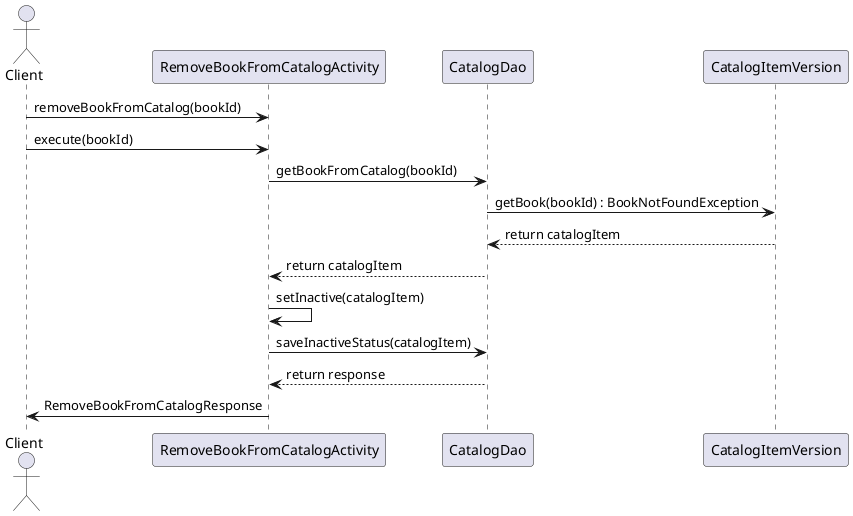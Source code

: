 @startuml
actor Client
participant RemoveBookFromCatalogActivity
participant CatalogDao
participant CatalogItemVersion


Client -> RemoveBookFromCatalogActivity: removeBookFromCatalog(bookId)
Client -> RemoveBookFromCatalogActivity: execute(bookId)
RemoveBookFromCatalogActivity -> CatalogDao: getBookFromCatalog(bookId)
CatalogDao -> CatalogItemVersion: getBook(bookId) : BookNotFoundException

CatalogItemVersion --> CatalogDao: return catalogItem
CatalogDao -->RemoveBookFromCatalogActivity: return catalogItem
RemoveBookFromCatalogActivity -> RemoveBookFromCatalogActivity: setInactive(catalogItem)
RemoveBookFromCatalogActivity ->CatalogDao: saveInactiveStatus(catalogItem)
CatalogDao --> RemoveBookFromCatalogActivity: return response
RemoveBookFromCatalogActivity -> Client: RemoveBookFromCatalogResponse

@enduml